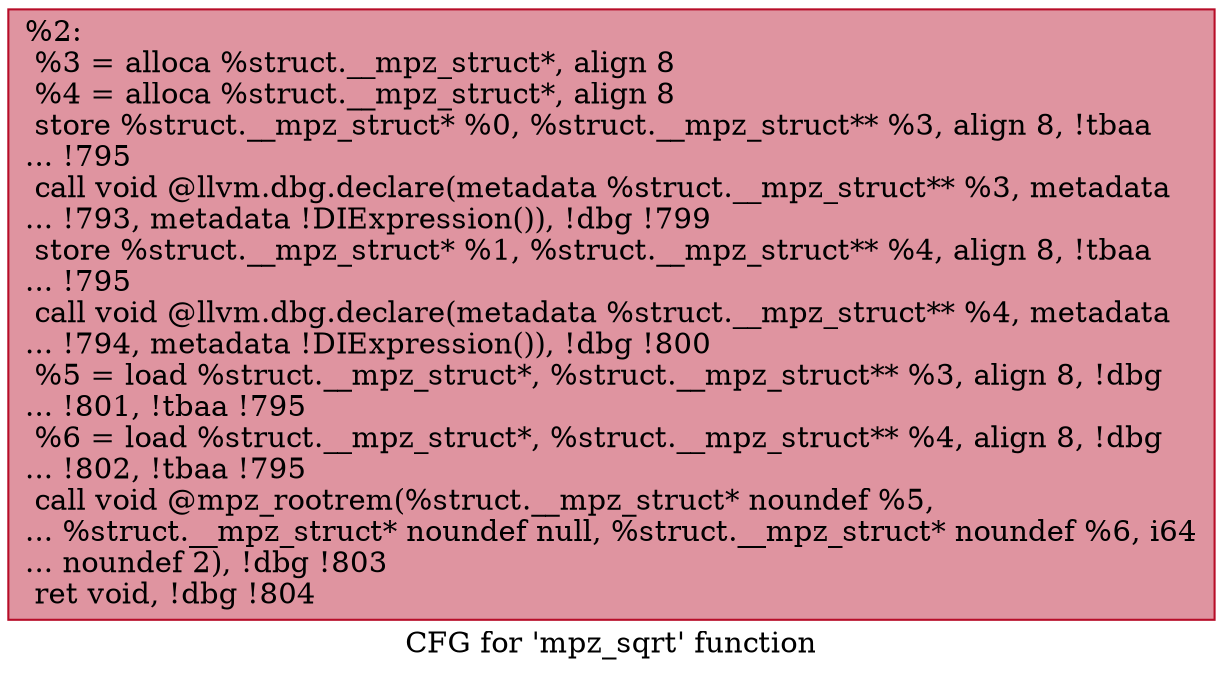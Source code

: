 digraph "CFG for 'mpz_sqrt' function" {
	label="CFG for 'mpz_sqrt' function";

	Node0x281bea0 [shape=record,color="#b70d28ff", style=filled, fillcolor="#b70d2870",label="{%2:\l  %3 = alloca %struct.__mpz_struct*, align 8\l  %4 = alloca %struct.__mpz_struct*, align 8\l  store %struct.__mpz_struct* %0, %struct.__mpz_struct** %3, align 8, !tbaa\l... !795\l  call void @llvm.dbg.declare(metadata %struct.__mpz_struct** %3, metadata\l... !793, metadata !DIExpression()), !dbg !799\l  store %struct.__mpz_struct* %1, %struct.__mpz_struct** %4, align 8, !tbaa\l... !795\l  call void @llvm.dbg.declare(metadata %struct.__mpz_struct** %4, metadata\l... !794, metadata !DIExpression()), !dbg !800\l  %5 = load %struct.__mpz_struct*, %struct.__mpz_struct** %3, align 8, !dbg\l... !801, !tbaa !795\l  %6 = load %struct.__mpz_struct*, %struct.__mpz_struct** %4, align 8, !dbg\l... !802, !tbaa !795\l  call void @mpz_rootrem(%struct.__mpz_struct* noundef %5,\l... %struct.__mpz_struct* noundef null, %struct.__mpz_struct* noundef %6, i64\l... noundef 2), !dbg !803\l  ret void, !dbg !804\l}"];
}
